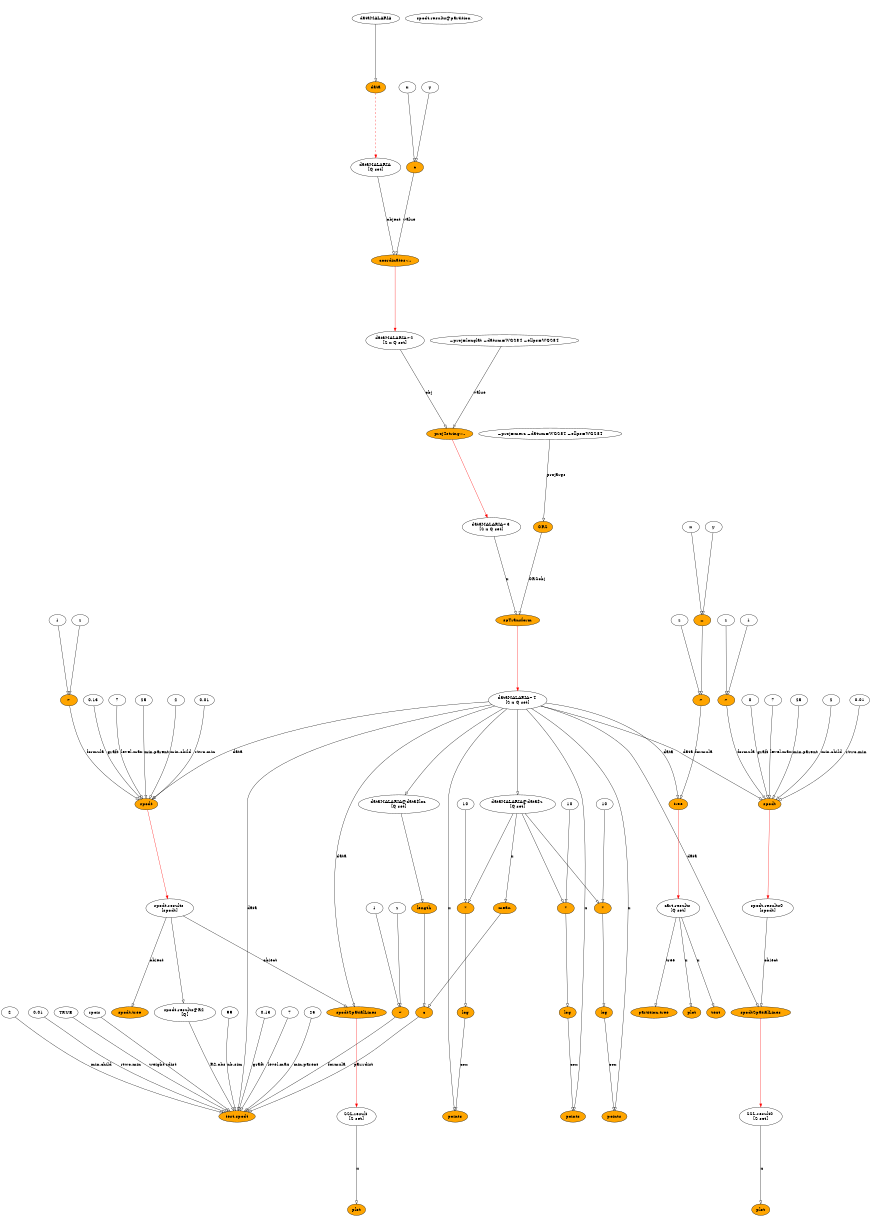 digraph f {
	graph [bgcolor=transparent, fontcolor=black, ratio=fill, splines=TRUE, rank=same, size="5.80208333333333,8.1875", rankdir=TB];
	node [label="\N", shape=ellipse, fixedsize=FALSE, fillcolor=white, style=filled, color=black, fontcolor=black, fontsize=14, height="0.5", width="0.75"];
	edge [headport=center, style=solid, arrowhead=normal, color=black, dir=none, weight="1.0", fontcolor=black, arrowtail=none, fontsize=14, labelfontsize=11, arrowsize=1, minlen=1];
	graph [bb="0,0,2490,3514.6"];
	565 [label=data, fillcolor=orange, width="0.7517", pos="1052,3272"];
	49981 [label=dataMALARIA, width="2.0024", pos="1052,3467"];
	dataMALARIA [label="dataMALARIA \n[Q set]", height="0.8171", width="2.1175", pos="1052,3046"];
	"dataMALARIA~2" [label="dataMALARIA~2 \n[S x Q set]", height="0.8171", width="2.3995", pos="1120,2550"];
	14 [label="coordinates<-", fillcolor=orange, width="1.7807", pos="1120,2777"];
	358 [label=c, fillcolor=orange, pos="1173,3046"];
	88786 [label=x, pos="1148,3272"];
	65179 [label=y, pos="1220,3272"];
	"dataMALARIA~3" [label="dataMALARIA~3 \n[S x Q set]", height="0.8171", width="2.3995", pos="1419,2013"];
	537 [label="proj4string<-", fillcolor=orange, width="1.7233", pos="1335,2282"];
	89811 [label="+proj=longlat +datum=WGS84 +ellps=WGS84", width="5.4239", pos="1420,2550"];
	"dataMALARIA~4" [label="dataMALARIA~4 \n[S x Q set]", height="0.8171", width="2.3995", pos="1509,1518"];
	880 [label=spTransform, fillcolor=orange, width="1.6719", pos="1509,1744"];
	333 [label=CRS, fillcolor=orange, width="0.80952", pos="1570,2013"];
	17758 [label="+proj=merc +datum=WGS84 +ellps=WGS84", width="5.2083", pos="1603,2282"];
	"spodt.results" [label="spodt.results \n[spodt]", height="0.8171", width="1.7577", pos="499,917"];
	294 [label=spodt, fillcolor=orange, width="0.87446", pos="434,1217"];
	934 [label="~", fillcolor=orange, pos="208,1518"];
	94417 [label=z, pos="244,1744"];
	44194 [label=1, pos="172,1744"];
	1791 [label="0.13", width="0.763", pos="281,1518"];
	37463 [label=7, pos="354,1518"];
	83127 [label=25, pos="429,1518"];
	94160 [label=2, pos="512,1518"];
	45730 [label="0.01", width="0.763", pos="588,1518"];
	"spodt.results@partition" [label="spodt.results@partition", width="2.8083", pos="1243,3467"];
	"spodt.results@R2" [label="spodt.results@R2 \n[Q]", height="0.8171", width="2.3364", pos="516,617"];
	709 [label="spodt.tree", fillcolor=orange, width="1.3451", pos="365,617"];
	"SSL.result" [label="SSL.result \n[S set]", height="0.8171", width="1.5321", pos="1026,316"];
	768 [label=spodtSpatialLines, fillcolor=orange, width="2.2255", pos="1026,617"];
	659 [label=plot, fillcolor=orange, pos="1026,47"];
	493 [label=points, fillcolor=orange, width="0.9534", pos="1320,316"];
	635 [label=log, fillcolor=orange, pos="1353,617"];
	402 [label="*", fillcolor=orange, pos="1353,917"];
	"dataMALARIA@data$z" [label="dataMALARIA@data$z \n[Q set]", height="0.8171", width="3.0891", pos="1509,1217"];
	14389 [label=10, pos="1353,1217"];
	"spodt.results0" [label="spodt.results0 \n[spodt]", height="0.8171", width="1.8959", pos="2221,917"];
	694 [label=spodt, fillcolor=orange, width="0.87446", pos="2225,1217"];
	943 [label="~", fillcolor=orange, pos="2093,1518"];
	41996 [label=z, pos="2093,1744"];
	62740 [label=1, pos="2165,1744"];
	45102 [label=0, pos="2165,1518"];
	65212 [label=7, pos="2237,1518"];
	26079 [label=25, pos="2309,1518"];
	4874 [label=2, pos="2387,1518"];
	48752 [label="0.01", width="0.763", pos="2463,1518"];
	"SSL.result0" [label="SSL.result0 \n[S set]", height="0.8171", width="1.6703", pos="2221,316"];
	838 [label=spodtSpatialLines, fillcolor=orange, width="2.2255", pos="2221,617"];
	872 [label=plot, fillcolor=orange, pos="2221,47"];
	295 [label=points, fillcolor=orange, width="0.9534", pos="1694,316"];
	887 [label=log, fillcolor=orange, pos="1658,617"];
	671 [label="*", fillcolor=orange, pos="1654,917"];
	36924 [label=10, pos="1665,1217"];
	454 [label="test.spodt", fillcolor=orange, width="1.3165", pos="673,316"];
	28 [label="~", fillcolor=orange, pos="1151,617"];
	70984 [label=z, pos="1147,917"];
	92676 [label=1, pos="1075,917"];
	72424 [label=rpois, width="0.83816", pos="268,617"];
	708 [label=c, fillcolor=orange, pos="1227,617"];
	156 [label=length, fillcolor=orange, width="0.97467", pos="1227,917"];
	"dataMALARIA@data$loc" [label="dataMALARIA@data$loc \n[Q set]", height="0.8171", width="3.3071", pos="1151,1217"];
	746 [label=mean, fillcolor=orange, width="0.87431", pos="1450,917"];
	97592 [label=99, pos="645,617"];
	20404 [label=TRUE, width="1.0034", pos="183,617"];
	38768 [label="0.13", width="0.763", pos="756,617"];
	25602 [label=7, pos="829,617"];
	22035 [label=25, pos="901,617"];
	88240 [label=2, pos="27,617"];
	94635 [label="0.01", width="0.763", pos="101,617"];
	"cart.results" [label="cart.results \n[Q set]", height="0.8171", width="1.5686", pos="1974,917"];
	190 [label=tree, fillcolor=orange, pos="1974,1217"];
	893 [label="~", fillcolor=orange, pos="2021,1518"];
	32498 [label=z, pos="1949,1744"];
	318 [label="+", fillcolor=orange, pos="2021,1744"];
	51947 [label=x, pos="1985,2013"];
	17718 [label=y, pos="2057,2013"];
	392 [label=plot, fillcolor=orange, pos="2024,617"];
	391 [label=text, fillcolor=orange, pos="2096,617"];
	822 [label="partition.tree", fillcolor=orange, width="1.6756", pos="1918,617"];
	782 [label=points, fillcolor=orange, width="0.9534", pos="1806,316"];
	840 [label=log, fillcolor=orange, pos="1773,617"];
	200 [label="*", fillcolor=orange, pos="1769,917"];
	62504 [label=10, pos="1775,1217"];
	565 -> dataMALARIA:center [style=dashed, color=red, dir=forward, weight=1, pos="e,1052,3075.6 1052,3253.8 1052,3218.1 1052,3135.2 1052,3085.9"];
	49981 -> 565:center [arrowhead=onormal, dir=forward, weight=1, pos="e,1052,3290.1 1052,3448.9 1052,3415.3 1052,3340.7 1052,3300.3"];
	dataMALARIA -> 14:center [arrowhead=onormal, dir=forward, weight=1, label=object, pos="e,1115.6,2795.1 1059.2,3016.7 1072.4,2964.9 1100.2,2855.8 1113.1,2805", lp="1110.1,2895"];
	"dataMALARIA~2" -> 537:center [arrowhead=onormal, dir=forward, weight=1, label=obj, pos="e,1321.4,2299.8 1142.2,2521.5 1184.2,2469.6 1274.6,2357.7 1314.9,2307.8", lp="1255.9,2400"];
	14 -> "dataMALARIA~2":center [color=red, dir=forward, weight=1, pos="e,1120,2579.7 1120,2758.7 1120,2722.8 1120,2639.3 1120,2589.8"];
	358 -> 14:center [arrowhead=onormal, dir=forward, weight=1, label=value, pos="e,1123.4,2795.3 1169.6,3027.9 1160.7,2982.8 1136.3,2860.3 1125.4,2805.4", lp="1160.2,2895"];
	88786 -> 358:center [arrowhead=onormal, dir=forward, weight=1, pos="e,1171.1,3064 1149.9,3253.8 1154.2,3215 1164.8,3120.6 1170,3073.9"];
	65179 -> 358:center [arrowhead=onormal, dir=forward, weight=1, pos="e,1176.6,3064 1216.4,3253.8 1208.3,3215 1188.4,3120.6 1178.7,3073.9"];
	"dataMALARIA~3" -> 880:center [arrowhead=onormal, dir=forward, weight=1, label=x, pos="e,1503.2,1762.1 1428.5,1983.7 1446,1931.8 1482.9,1822.3 1500,1771.7", lp="1476.5,1863"];
	537 -> "dataMALARIA~3":center [color=red, dir=forward, weight=1, pos="e,1410,2042.6 1340.4,2263.9 1353.7,2221.6 1388.4,2111.1 1407,2052.3"];
	89811 -> 537:center [arrowhead=onormal, dir=forward, weight=1, label=value, pos="e,1340.5,2300.2 1414.6,2532 1400.2,2486.9 1361.1,2364.5 1343.6,2309.9", lp="1390.2,2400"];
	"dataMALARIA~4" -> 294:center [arrowhead=onormal, dir=forward, weight=1, label=data, pos="e,449.72,1232.6 1422.8,1515 1265.9,1508.6 925.69,1482.5 662.68,1376 579.59,1342.3 496.66,1274.3 457.42,1239.5", lp="674.66,1367"];
	"dataMALARIA~4" -> 768:center [arrowhead=onormal, dir=forward, weight=1, label=data, pos="e,1020.1,635.14 1437.1,1501.4 1325.3,1472.8 1113.2,1400.3 1023,1247 903.55,1044 987.51,736.57 1016.9,644.78", lp="978.66,1067"];
	"dataMALARIA~4" -> 493:center [arrowhead=onormal, dir=forward, weight=1, label=x, pos="e,1317.9,334.16 1473.2,1491 1413,1443.8 1298,1338.1 1298,1218 1298,1218 1298,1218 1298,616 1298,515.65 1310.5,396.87 1316.6,344.33", lp="1301.5,917"];
	"dataMALARIA~4" -> "dataMALARIA@data$z":center [arrowhead=onormal, dir=forward, weight=1, pos="e,1509,1246.6 1509,1488.3 1509,1434.4 1509,1317.9 1509,1256.9"];
	"dataMALARIA~4" -> 694:center [arrowhead=onormal, dir=forward, weight=1, label=data, pos="e,2202.9,1229.9 1582.6,1502.5 1675.1,1482.5 1837.3,1441.2 1964,1376 1975.8,1370 1976.7,1365.4 1987.7,1358 2059.4,1309.8 2148,1260\
 2194,1234.8", lp="1998.7,1367"];
	"dataMALARIA~4" -> 838:center [arrowhead=onormal, dir=forward, weight=1, label=data, pos="e,2212.4,635.2 1582.4,1502.3 1656.9,1484 1771.5,1446.3 1846,1376 1913.9,1311.8 1896.8,1270.8 1938,1187 2041.2,977.25 2167.4,724.91\
 2207.9,644.18", lp="2011.7,1067"];
	"dataMALARIA~4" -> 295:center [arrowhead=onormal, dir=forward, weight=1, label=x, pos="e,1695,334.23 1537.3,1490 1582.3,1444.7 1668.5,1348.6 1701,1247 1702.7,1241.7 1720.2,1372.7 1700,457 1699.1,417.92 1697,372.75 1695.5\
,344.52", lp="1711.5,917"];
	"dataMALARIA~4" -> 454:center [arrowhead=onormal, dir=forward, weight=1, label=data, pos="e,675.64,334.14 1431.1,1505.3 1228.3,1472.7 700,1372.9 700,1218 700,1218 700,1218 700,616 700,515.52 684.69,396.81 677.13,344.31", lp="711.66,917"];
	"dataMALARIA~4" -> "dataMALARIA@data$loc":center [arrowhead=onormal, dir=forward, weight=1, pos="e,1170.6,1246.3 1462.2,1493.3 1414.6,1467.9 1340,1424.7 1284,1376 1241.7,1339.2 1201.5,1288.5 1176.6,1254.5"];
	"dataMALARIA~4" -> 190:center [arrowhead=onormal, dir=forward, weight=1, label=data, pos="e,1973.3,1235.3 1592.5,1510.4 1685.4,1498.7 1834.2,1466.2 1923,1376 1958,1340.4 1969,1280.6 1972.4,1245.7", lp="1948.7,1367"];
	"dataMALARIA~4" -> 782:center [arrowhead=onormal, dir=forward, weight=1, label=x, pos="e,1808,334.02 1554.7,1493 1625.2,1452.9 1758,1365.1 1811,1247 1885.9,1080.1 1824.3,479.86 1809.1,344.32", lp="1850.5,917"];
	880 -> "dataMALARIA~4":center [color=red, dir=forward, weight=1, pos="e,1509,1547.6 1509,1725.8 1509,1690.1 1509,1607.2 1509,1557.9"];
	333 -> 880:center [arrowhead=onormal, dir=forward, weight=1, label=CRSobj, pos="e,1512.9,1762 1566.1,1994.9 1555.8,1949.7 1527.7,1826.8 1515.2,1772", lp="1560.2,1863"];
	17758 -> 333:center [arrowhead=onormal, dir=forward, weight=1, label=projargs, pos="e,1572.1,2031 1600.9,2263.9 1595.3,2218.7 1580.1,2095.8 1573.3,2041", lp="1611.9,2163"];
	"spodt.results" -> 709:center [arrowhead=onormal, dir=forward, weight=1, label=object, pos="e,372.7,635.12 486.39,887.96 460.58,830.56 402.02,700.33 376.86,644.37", lp="454.11,767"];
	"spodt.results" -> 768:center [arrowhead=onormal, dir=forward, weight=1, label=object, pos="e,997.94,633.87 538.18,893.85 636.62,838.18 893.3,693.04 989.17,638.83", lp="796.11,767"];
	"spodt.results" -> "spodt.results@R2":center [arrowhead=onormal, dir=forward, weight=1, pos="e,514.37,646.49 500.63,887.43 503.7,833.69 510.32,717.55 513.79,656.8"];
	294 -> "spodt.results":center [color=red, dir=forward, weight=1, pos="e,492.75,946.66 437.78,1198.7 447.99,1151.9 476.33,1021.9 490.59,956.57"];
	934 -> 294:center [arrowhead=onormal, dir=forward, weight=1, label=formula, pos="e,414.9,1231.6 213.37,1500.1 223.52,1469.7 247.59,1404.7 281.68,1358 317.85,1308.5 373.53,1262.7 406.6,1237.8", lp="304.16,1367"];
	94417 -> 934:center [arrowhead=onormal, dir=forward, weight=1, pos="e,210.73,1536 241.23,1725.8 235,1687 219.82,1592.6 212.33,1545.9"];
	44194 -> 934:center [arrowhead=onormal, dir=forward, weight=1, pos="e,205.27,1536 174.77,1725.8 181,1687 196.18,1592.6 203.67,1545.9"];
	1791 -> 294:center [arrowhead=onormal, dir=forward, weight=1, label=graft, pos="e,421.27,1233.5 285.42,1500.2 293.55,1470.5 312.37,1407.3 337.57,1358 359.87,1314.4 393.81,1268.4 414.91,1241.6", lp="351.21,1367"];
	37463 -> 294:center [arrowhead=onormal, dir=forward, weight=1, label="level.max", pos="e,424.47,1234.6 354.1,1500 354.66,1470.5 357.53,1408.4 371.18,1358 382.53,1316.1 404.85,1270.9 419.6,1243.5", lp="399.41,1367"];
	83127 -> 294:center [arrowhead=onormal, dir=forward, weight=1, label="min.parent", pos="e,433.33,1235.2 428.93,1499.8 428.86,1470.7 428.83,1409.6 429.74,1358 430.42,1318.9 431.93,1273.8 432.95,1245.5", lp="460.13,1367"];
	94160 -> 294:center [arrowhead=onormal, dir=forward, weight=1, label="min.child", pos="e,442.27,1234.8 510.98,1499.6 508.93,1470 503.35,1408.4 490,1358 479.13,1317 459.58,1271.8 446.69,1244.1", lp="521.64,1367"];
	45730 -> 294:center [arrowhead=onormal, dir=forward, weight=1, label="rtwo.min", pos="e,450.57,1232.6 586.79,1499.9 584.09,1469.7 575.82,1405.9 552,1358 528.3,1310.3 485.11,1265.1 458.07,1239.5", lp="585.47,1367"];
	"spodt.results@R2" -> 454:center [arrowhead=onormal, dir=forward, weight=1, label="R2.obs", pos="e,664.16,333.83 530.77,587.87 561.15,530.02 630.24,398.44 659.5,342.71", lp="619.64,466"];
	"SSL.result" -> 659:center [arrowhead=onormal, dir=forward, weight=1, label=x, pos="e,1026,65.064 1026,286.43 1026,234.66 1026,126.05 1026,75.263", lp="1029.5,166"];
	768 -> "SSL.result":center [color=red, dir=forward, weight=1, pos="e,1026,345.75 1026,598.63 1026,551.76 1026,421.81 1026,356.1"];
	635 -> 493:center [arrowhead=onormal, dir=forward, weight=1, label=cex, pos="e,1321.9,334.04 1351.1,598.63 1345.6,548.77 1329.7,404.86 1323,344.33", lp="1346.7,466"];
	402 -> 635:center [arrowhead=onormal, dir=forward, weight=1, pos="e,1353,635.36 1353,898.69 1353,849.11 1353,706.24 1353,645.67"];
	"dataMALARIA@data$z" -> 402:center [arrowhead=onormal, dir=forward, weight=1, pos="e,1361.6,934.39 1494.2,1187.7 1463.9,1129.9 1395.4,998.91 1366.4,943.52"];
	"dataMALARIA@data$z" -> 671:center [arrowhead=onormal, dir=forward, weight=1, pos="e,1646,934.39 1522.8,1187.7 1550.9,1129.9 1614.6,998.91 1641.6,943.52"];
	"dataMALARIA@data$z" -> 746:center [arrowhead=onormal, dir=forward, weight=1, label=x, pos="e,1453.4,935.04 1503.3,1187.4 1492,1129.9 1466.4,1001 1455.3,944.95", lp="1485.5,1067"];
	"dataMALARIA@data$z" -> 200:center [arrowhead=onormal, dir=forward, weight=1, pos="e,1755.8,933.1 1533.2,1188.2 1584.3,1129.7 1702.2,994.55 1749.2,940.73"];
	14389 -> 402:center [arrowhead=onormal, dir=forward, weight=1, pos="e,1353,935.36 1353,1198.7 1353,1149.1 1353,1006.2 1353,945.67"];
	"spodt.results0" -> 838:center [arrowhead=onormal, dir=forward, weight=1, label=object, pos="e,2221,635.04 2221,887.43 2221,830.07 2221,701.58 2221,645.3", lp="2238.1,767"];
	694 -> "spodt.results0":center [color=red, dir=forward, weight=1, pos="e,2221.4,946.66 2224.8,1198.7 2224.1,1152 2222.4,1022.5 2221.5,956.97"];
	943 -> 694:center [arrowhead=onormal, dir=forward, weight=1, label=formula, pos="e,2214,1234.2 2097.2,1499.8 2104.6,1470.2 2121.6,1407.8 2143.7,1358 2162.4,1315.8 2190.6,1270 2208.4,1242.7", lp="2165.2,1367"];
	41996 -> 943:center [arrowhead=onormal, dir=forward, weight=1, pos="e,2093,1536.3 2093,1725.8 2093,1687.1 2093,1593 2093,1546.3"];
	62740 -> 943:center [arrowhead=onormal, dir=forward, weight=1, pos="e,2098.4,1535.7 2159.6,1726.2 2147.2,1687.5 2116.5,1592 2101.5,1545.4"];
	45102 -> 694:center [arrowhead=onormal, dir=forward, weight=1, label=graft, pos="e,2221.3,1235.2 2168.2,1499.8 2173.7,1470.6 2185.2,1409.5 2195.6,1358 2203.5,1318.7 2213.1,1273.3 2219.2,1245.1", lp="2208.2,1367"];
	65212 -> 694:center [arrowhead=onormal, dir=forward, weight=1, label="level.max", pos="e,2224.9,1235.1 2235.5,1499.7 2233.2,1473.1 2229,1420.6 2227.2,1376 2225.3,1330.2 2224.9,1276.8 2224.9,1245.3", lp="2254.4,1367"];
	26079 -> 694:center [arrowhead=onormal, dir=forward, weight=1, label="min.parent", pos="e,2233.3,1234.8 2307.3,1500 2304.2,1470.6 2296.4,1408.6 2282,1358 2270.3,1317.1 2250.6,1271.9 2237.7,1244.2", lp="2316.1,1367"];
	4874 -> 694:center [arrowhead=onormal, dir=forward, weight=1, label="min.child", pos="e,2242.5,1232.4 2385.8,1499.8 2383.1,1469.6 2374.7,1405.5 2350,1358 2324.8,1309.4 2278.7,1264.2 2250.1,1238.9", lp="2383.6,1367"];
	48752 -> 694:center [arrowhead=onormal, dir=forward, weight=1, label="rtwo.min", pos="e,2248.5,1229.1 2461.2,1499.7 2457.3,1468.7 2445.7,1402.8 2414,1358 2372.8,1299.8 2299.7,1255.8 2257.5,1233.7", lp="2448.5,1367"];
	"SSL.result0" -> 872:center [arrowhead=onormal, dir=forward, weight=1, label=x, pos="e,2221,65.064 2221,286.43 2221,234.66 2221,126.05 2221,75.263", lp="2224.5,166"];
	838 -> "SSL.result0":center [color=red, dir=forward, weight=1, pos="e,2221,345.75 2221,598.63 2221,551.76 2221,421.81 2221,356.1"];
	887 -> 295:center [arrowhead=onormal, dir=forward, weight=1, label=cex, pos="e,1691.9,334.04 1660.1,598.63 1666.1,548.77 1683.4,404.86 1690.7,344.33", lp="1686.7,466"];
	671 -> 887:center [arrowhead=onormal, dir=forward, weight=1, pos="e,1657.8,635.36 1654.2,898.69 1654.9,849.11 1656.8,706.24 1657.6,645.67"];
	36924 -> 671:center [arrowhead=onormal, dir=forward, weight=1, pos="e,1654.6,935.36 1664.4,1198.7 1662.5,1149.1 1657.3,1006.2 1655,945.67"];
	28 -> 454:center [arrowhead=onormal, dir=forward, weight=1, label=formula, pos="e,698.9,331.25 1134.9,602.26 1128.8,597.27 1121.7,591.71 1115,587 969.2,484.39 784.11,378.77 708.05,336.34", lp="959.16,466"];
	70984 -> 28:center [arrowhead=onormal, dir=forward, weight=1, pos="e,1150.8,635.36 1147.2,898.69 1147.9,849.11 1149.8,706.24 1150.6,645.67"];
	92676 -> 28:center [arrowhead=onormal, dir=forward, weight=1, pos="e,1146.6,635.06 1079.3,899.12 1091.9,849.76 1128.7,705.32 1144.1,644.98"];
	72424 -> 454:center [arrowhead=onormal, dir=forward, weight=1, label=rdist, pos="e,651.94,332.5 286.24,602.41 292.79,597.55 300.22,592.02 307,587 432.14,494.31 581.69,384.19 643.77,338.51", lp="490.44,466"];
	708 -> 454:center [arrowhead=onormal, dir=forward, weight=1, label="par.rdist", pos="e,704.75,329.4 1209.6,603.08 1202.7,597.98 1194.5,592.13 1187,587 1098.9,526.75 1078.9,507.89 985,457 891.06,406.07 775,357.55 714.35\
,333.23", lp="1039.1,466"];
	156 -> 708:center [arrowhead=onormal, dir=forward, weight=1, pos="e,1227,635.36 1227,898.69 1227,849.11 1227,706.24 1227,645.67"];
	"dataMALARIA@data$loc" -> 156:center [arrowhead=onormal, dir=forward, weight=1, pos="e,1222.7,935.04 1158.3,1187.4 1172.9,1129.9 1205.8,1001 1220.1,944.95"];
	746 -> 708:center [arrowhead=onormal, dir=forward, weight=1, pos="e,1238.5,633.38 1438,899.98 1401,850.53 1288.5,700.14 1244.7,641.64"];
	97592 -> 454:center [arrowhead=onormal, dir=forward, weight=1, label="nb.sim", pos="e,669.09,334.12 644.49,598.77 643.81,569.54 643.24,508.38 648.27,457 652.16,417.36 660.97,372.06 666.96,343.99", lp="667.86,466"];
	20404 -> 454:center [arrowhead=onormal, dir=forward, weight=1, label=weight, pos="e,646.71,331.17 203.51,601.93 244.97,573.64 341.98,508.16 425.9,457 500.25,411.67 589.62,362.25 637.9,335.96", lp="445.05,466"];
	38768 -> 454:center [arrowhead=onormal, dir=forward, weight=1, label=graft, pos="e,678.2,334.2 751.61,598.78 744.13,569.57 728.32,508.43 714,457 703.04,417.63 689.6,372.26 681.17,344.1", lp="732.21,466"];
	25602 -> 454:center [arrowhead=onormal, dir=forward, weight=1, label="level.max", pos="e,682.29,333.72 820.99,599.66 806.77,570.76 776.06,508.76 749,457 728.02,416.88 702.8,370.82 687.33,342.83", lp="785.41,466"];
	22035 -> 454:center [arrowhead=onormal, dir=forward, weight=1, label="min.parent", pos="e,692.43,332.65 894.08,599.23 881.22,569.12 851.68,504.58 816,457 781.17,410.56 730.9,365.11 700.17,339.13", lp="858.13,466"];
	88240 -> 454:center [arrowhead=onormal, dir=forward, weight=1, label="min.child", pos="e,634.04,326.35 42.953,602.45 78.919,572.48 169.97,499.87 256.72,457 383.41,394.4 544.83,349.07 624.3,328.81", lp="283.64,466"];
	94635 -> 454:center [arrowhead=onormal, dir=forward, weight=1, label="rtwo.min", pos="e,640.1,329.07 117.67,602.34 123.93,597.36 131.19,591.79 138,587 226.9,524.51 248.78,507.38 345.06,457 444.24,405.1 566.93,356.67\
 630.43,332.7", lp="371.47,466"];
	"cart.results" -> 392:center [arrowhead=onormal, dir=forward, weight=1, label=x, pos="e,2021.1,635.04 1978.8,887.43 1988.4,829.95 2010.1,701.05 2019.5,644.95", lp="2003.5,767"];
	"cart.results" -> 391:center [arrowhead=onormal, dir=forward, weight=1, label=x, pos="e,2089.1,634.77 1985.5,887.96 2009,830.54 2062.3,700.25 2085.2,644.32", lp="2041.5,767"];
	"cart.results" -> 822:center [arrowhead=onormal, dir=forward, weight=1, label=tree, pos="e,1921.2,635.08 1968.7,887.7 1957.9,830.37 1933.6,701.23 1923.1,645.01", lp="1957.5,767"];
	190 -> "cart.results":center [color=red, dir=forward, weight=1, pos="e,1974,946.66 1974,1198.7 1974,1152 1974,1022.5 1974,956.97"];
	893 -> 190:center [arrowhead=onormal, dir=forward, weight=1, label=formula, pos="e,1980.4,1234.9 2021.7,1499.7 2022.7,1470.3 2023.3,1409 2015,1358 2008.4,1317.5 1993.7,1272.1 1983.8,1244.3", lp="2039.2,1367"];
	32498 -> 893:center [arrowhead=onormal, dir=forward, weight=1, pos="e,2015.6,1535.7 1954.4,1726.2 1966.8,1687.5 1997.5,1592 2012.5,1545.4"];
	318 -> 893:center [arrowhead=onormal, dir=forward, weight=1, pos="e,2021,1536.3 2021,1725.8 2021,1687.1 2021,1593 2021,1546.3"];
	51947 -> 318:center [arrowhead=onormal, dir=forward, weight=1, pos="e,2018.7,1762 1987.3,1994.9 1993.4,1949.7 2010,1826.8 2017.4,1772"];
	17718 -> 318:center [arrowhead=onormal, dir=forward, weight=1, pos="e,2023.3,1762 2054.7,1994.9 2048.6,1949.7 2032,1826.8 2024.6,1772"];
	840 -> 782:center [arrowhead=onormal, dir=forward, weight=1, label=cex, pos="e,1804.1,334.04 1774.9,598.63 1780.4,548.77 1796.3,404.86 1803,344.33", lp="1799.7,466"];
	200 -> 840:center [arrowhead=onormal, dir=forward, weight=1, pos="e,1772.8,635.36 1769.2,898.69 1769.9,849.11 1771.8,706.24 1772.6,645.67"];
	62504 -> 200:center [arrowhead=onormal, dir=forward, weight=1, pos="e,1769.3,935.36 1774.7,1198.7 1773.7,1149.1 1770.8,1006.2 1769.6,945.67"];
}
